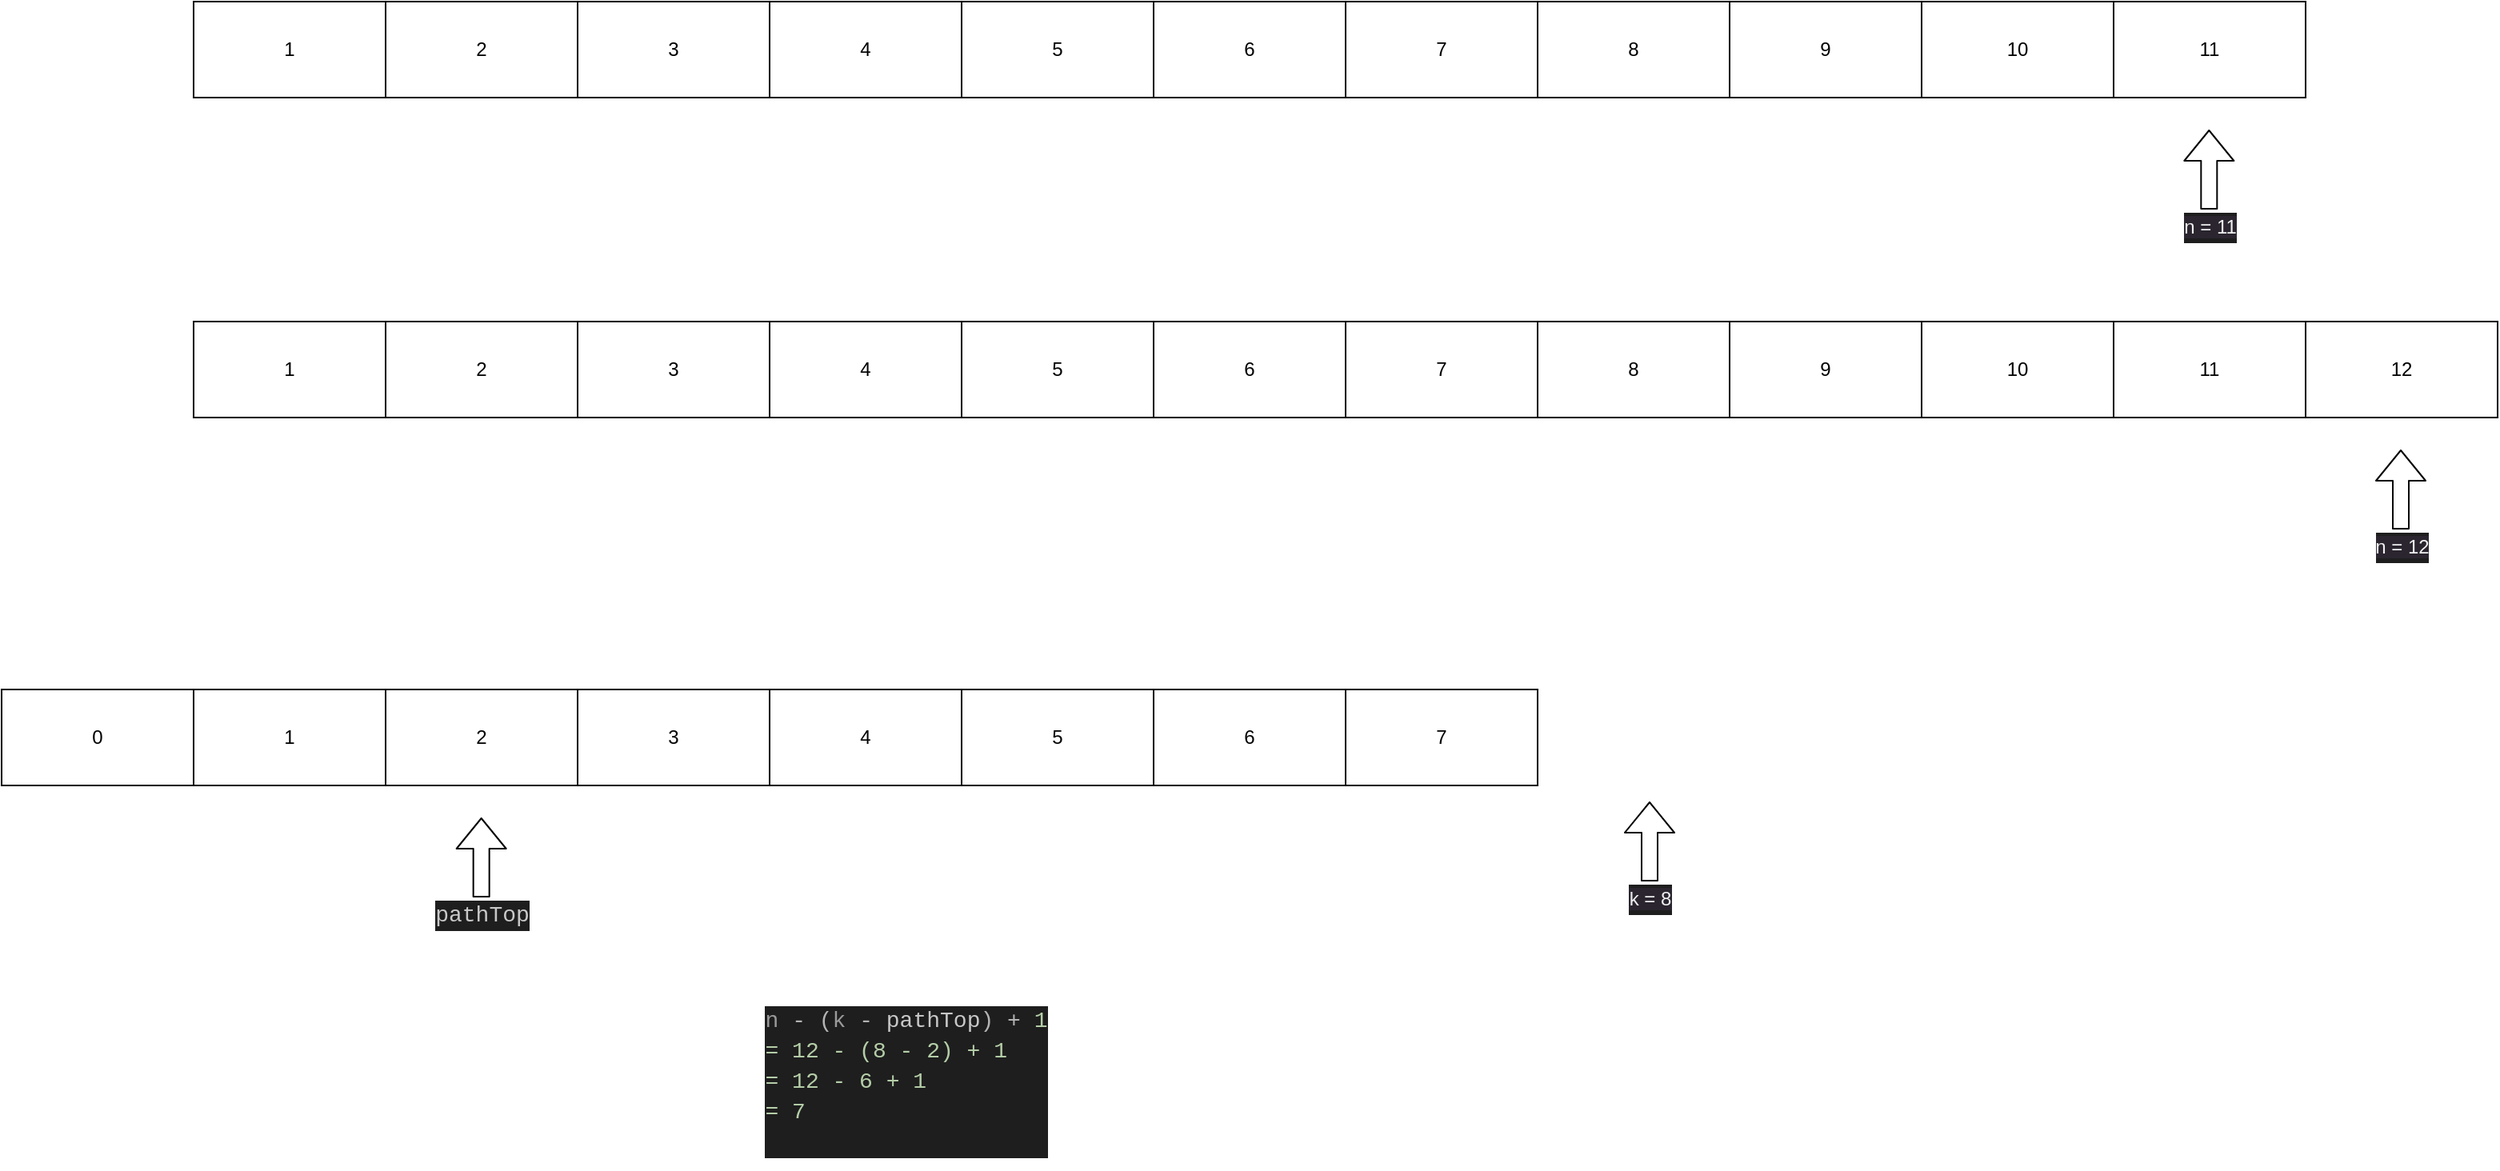<mxfile>
    <diagram id="t5jQYRuZ8Mw921stEH7M" name="Page-1">
        <mxGraphModel dx="1903" dy="1335" grid="1" gridSize="10" guides="1" tooltips="1" connect="1" arrows="1" fold="1" page="1" pageScale="1" pageWidth="850" pageHeight="1100" math="0" shadow="0">
            <root>
                <mxCell id="0"/>
                <mxCell id="1" parent="0"/>
                <mxCell id="3" value="0" style="rounded=0;whiteSpace=wrap;html=1;" parent="1" vertex="1">
                    <mxGeometry x="40" y="470" width="120" height="60" as="geometry"/>
                </mxCell>
                <mxCell id="4" value="1" style="rounded=0;whiteSpace=wrap;html=1;" parent="1" vertex="1">
                    <mxGeometry x="160" y="470" width="120" height="60" as="geometry"/>
                </mxCell>
                <mxCell id="5" value="2" style="rounded=0;whiteSpace=wrap;html=1;" parent="1" vertex="1">
                    <mxGeometry x="280" y="470" width="120" height="60" as="geometry"/>
                </mxCell>
                <mxCell id="6" value="3" style="rounded=0;whiteSpace=wrap;html=1;" parent="1" vertex="1">
                    <mxGeometry x="400" y="470" width="120" height="60" as="geometry"/>
                </mxCell>
                <mxCell id="7" value="4" style="rounded=0;whiteSpace=wrap;html=1;" parent="1" vertex="1">
                    <mxGeometry x="520" y="470" width="120" height="60" as="geometry"/>
                </mxCell>
                <mxCell id="8" value="5" style="rounded=0;whiteSpace=wrap;html=1;" parent="1" vertex="1">
                    <mxGeometry x="640" y="470" width="120" height="60" as="geometry"/>
                </mxCell>
                <mxCell id="9" value="6" style="rounded=0;whiteSpace=wrap;html=1;" parent="1" vertex="1">
                    <mxGeometry x="760" y="470" width="120" height="60" as="geometry"/>
                </mxCell>
                <mxCell id="10" value="7" style="rounded=0;whiteSpace=wrap;html=1;" parent="1" vertex="1">
                    <mxGeometry x="880" y="470" width="120" height="60" as="geometry"/>
                </mxCell>
                <mxCell id="12" value="" style="shape=flexArrow;endArrow=classic;html=1;" parent="1" edge="1">
                    <mxGeometry width="50" height="50" relative="1" as="geometry">
                        <mxPoint x="339.83" y="600" as="sourcePoint"/>
                        <mxPoint x="339.83" y="550" as="targetPoint"/>
                    </mxGeometry>
                </mxCell>
                <mxCell id="13" value="&lt;span style=&quot;color: rgba(0, 0, 0, 0); font-family: monospace; font-size: 0px; text-align: start; background-color: rgb(42, 37, 47);&quot;&gt;%3CmxGraphModel%3E%3Croot%3E%3CmxCell%20id%3D%220%22%2F%3E%3CmxCell%20id%3D%221%22%20parent%3D%220%22%2F%3E%3CmxCell%20id%3D%222%22%20value%3D%22%22%20style%3D%22rounded%3D0%3BwhiteSpace%3Dwrap%3Bhtml%3D1%3B%22%20vertex%3D%221%22%20parent%3D%221%22%3E%3CmxGeometry%20x%3D%2280%22%20y%3D%22120%22%20width%3D%22120%22%20height%3D%2260%22%20as%3D%22geometry%22%2F%3E%3C%2FmxCell%3E%3CmxCell%20id%3D%223%22%20value%3D%22%22%20style%3D%22rounded%3D0%3BwhiteSpace%3Dwrap%3Bhtml%3D1%3B%22%20vertex%3D%221%22%20parent%3D%221%22%3E%3CmxGeometry%20x%3D%22200%22%20y%3D%22120%22%20width%3D%22120%22%20height%3D%2260%22%20as%3D%22geometry%22%2F%3E%3C%2FmxCell%3E%3CmxCell%20id%3D%224%22%20value%3D%22%22%20style%3D%22rounded%3D0%3BwhiteSpace%3Dwrap%3Bhtml%3D1%3B%22%20vertex%3D%221%22%20parent%3D%221%22%3E%3CmxGeometry%20x%3D%22320%22%20y%3D%22120%22%20width%3D%22120%22%20height%3D%2260%22%20as%3D%22geometry%22%2F%3E%3C%2FmxCell%3E%3CmxCell%20id%3D%225%22%20value%3D%22%22%20style%3D%22rounded%3D0%3BwhiteSpace%3Dwrap%3Bhtml%3D1%3B%22%20vertex%3D%221%22%20parent%3D%221%22%3E%3CmxGeometry%20x%3D%22440%22%20y%3D%22120%22%20width%3D%22120%22%20height%3D%2260%22%20as%3D%22geometry%22%2F%3E%3C%2FmxCell%3E%3C%2Froot%3E%3C%2FmxGraphModel%3E&lt;/span&gt;" style="edgeLabel;html=1;align=center;verticalAlign=middle;resizable=0;points=[];" vertex="1" connectable="0" parent="12">
                    <mxGeometry x="-0.488" y="1" relative="1" as="geometry">
                        <mxPoint y="33" as="offset"/>
                    </mxGeometry>
                </mxCell>
                <mxCell id="14" value="&lt;div style=&quot;color: rgb(218, 218, 218); background-color: rgb(30, 30, 30); font-family: Consolas, &amp;quot;Courier New&amp;quot;, monospace; font-size: 14px; line-height: 19px;&quot;&gt;&lt;span style=&quot;color: #c8c8c8;&quot;&gt;pathTop&lt;/span&gt;&lt;/div&gt;" style="edgeLabel;html=1;align=center;verticalAlign=middle;resizable=0;points=[];" vertex="1" connectable="0" parent="12">
                    <mxGeometry x="-0.819" y="2" relative="1" as="geometry">
                        <mxPoint x="2" y="15" as="offset"/>
                    </mxGeometry>
                </mxCell>
                <mxCell id="16" value="" style="shape=flexArrow;endArrow=classic;html=1;" edge="1" parent="1">
                    <mxGeometry width="50" height="50" relative="1" as="geometry">
                        <mxPoint x="1070" y="590" as="sourcePoint"/>
                        <mxPoint x="1070" y="540" as="targetPoint"/>
                    </mxGeometry>
                </mxCell>
                <mxCell id="17" value="&lt;span style=&quot;color: rgba(0, 0, 0, 0); font-family: monospace; font-size: 0px; text-align: start; background-color: rgb(42, 37, 47);&quot;&gt;%3CmxGraphModel%3E%3Croot%3E%3CmxCell%20id%3D%220%22%2F%3E%3CmxCell%20id%3D%221%22%20parent%3D%220%22%2F%3E%3CmxCell%20id%3D%222%22%20value%3D%22%22%20style%3D%22rounded%3D0%3BwhiteSpace%3Dwrap%3Bhtml%3D1%3B%22%20vertex%3D%221%22%20parent%3D%221%22%3E%3CmxGeometry%20x%3D%2280%22%20y%3D%22120%22%20width%3D%22120%22%20height%3D%2260%22%20as%3D%22geometry%22%2F%3E%3C%2FmxCell%3E%3CmxCell%20id%3D%223%22%20value%3D%22%22%20style%3D%22rounded%3D0%3BwhiteSpace%3Dwrap%3Bhtml%3D1%3B%22%20vertex%3D%221%22%20parent%3D%221%22%3E%3CmxGeometry%20x%3D%22200%22%20y%3D%22120%22%20width%3D%22120%22%20height%3D%2260%22%20as%3D%22geometry%22%2F%3E%3C%2FmxCell%3E%3CmxCell%20id%3D%224%22%20value%3D%22%22%20style%3D%22rounded%3D0%3BwhiteSpace%3Dwrap%3Bhtml%3D1%3B%22%20vertex%3D%221%22%20parent%3D%221%22%3E%3CmxGeometry%20x%3D%22320%22%20y%3D%22120%22%20width%3D%22120%22%20height%3D%2260%22%20as%3D%22geometry%22%2F%3E%3C%2FmxCell%3E%3CmxCell%20id%3D%225%22%20value%3D%22%22%20style%3D%22rounded%3D0%3BwhiteSpace%3Dwrap%3Bhtml%3D1%3B%22%20vertex%3D%221%22%20parent%3D%221%22%3E%3CmxGeometry%20x%3D%22440%22%20y%3D%22120%22%20width%3D%22120%22%20height%3D%2260%22%20as%3D%22geometry%22%2F%3E%3C%2FmxCell%3E%3C%2Froot%3E%3C%2FmxGraphModel%3E&lt;/span&gt;" style="edgeLabel;html=1;align=center;verticalAlign=middle;resizable=0;points=[];" vertex="1" connectable="0" parent="16">
                    <mxGeometry x="-0.488" y="1" relative="1" as="geometry">
                        <mxPoint y="33" as="offset"/>
                    </mxGeometry>
                </mxCell>
                <mxCell id="18" value="&lt;div style=&quot;color: rgb(218, 218, 218); background-color: rgb(30, 30, 30); font-family: Consolas, &amp;quot;Courier New&amp;quot;, monospace; font-size: 14px; line-height: 19px;&quot;&gt;&lt;span style=&quot;color: rgb(240, 240, 240); font-family: Helvetica; font-size: 12px; background-color: rgb(42, 37, 47);&quot;&gt;k = 8&lt;/span&gt;&lt;br&gt;&lt;/div&gt;" style="edgeLabel;html=1;align=center;verticalAlign=middle;resizable=0;points=[];" vertex="1" connectable="0" parent="16">
                    <mxGeometry x="-0.819" y="2" relative="1" as="geometry">
                        <mxPoint x="2" y="15" as="offset"/>
                    </mxGeometry>
                </mxCell>
                <mxCell id="25" value="1" style="rounded=0;whiteSpace=wrap;html=1;" vertex="1" parent="1">
                    <mxGeometry x="160" y="40" width="120" height="60" as="geometry"/>
                </mxCell>
                <mxCell id="26" value="2" style="rounded=0;whiteSpace=wrap;html=1;" vertex="1" parent="1">
                    <mxGeometry x="280" y="40" width="120" height="60" as="geometry"/>
                </mxCell>
                <mxCell id="27" value="3" style="rounded=0;whiteSpace=wrap;html=1;" vertex="1" parent="1">
                    <mxGeometry x="400" y="40" width="120" height="60" as="geometry"/>
                </mxCell>
                <mxCell id="28" value="4" style="rounded=0;whiteSpace=wrap;html=1;" vertex="1" parent="1">
                    <mxGeometry x="520" y="40" width="120" height="60" as="geometry"/>
                </mxCell>
                <mxCell id="29" value="5" style="rounded=0;whiteSpace=wrap;html=1;" vertex="1" parent="1">
                    <mxGeometry x="640" y="40" width="120" height="60" as="geometry"/>
                </mxCell>
                <mxCell id="30" value="6" style="rounded=0;whiteSpace=wrap;html=1;" vertex="1" parent="1">
                    <mxGeometry x="760" y="40" width="120" height="60" as="geometry"/>
                </mxCell>
                <mxCell id="31" value="7" style="rounded=0;whiteSpace=wrap;html=1;" vertex="1" parent="1">
                    <mxGeometry x="880" y="40" width="120" height="60" as="geometry"/>
                </mxCell>
                <mxCell id="32" value="8" style="rounded=0;whiteSpace=wrap;html=1;" vertex="1" parent="1">
                    <mxGeometry x="1000" y="40" width="120" height="60" as="geometry"/>
                </mxCell>
                <mxCell id="33" value="9" style="rounded=0;whiteSpace=wrap;html=1;" vertex="1" parent="1">
                    <mxGeometry x="1120" y="40" width="120" height="60" as="geometry"/>
                </mxCell>
                <mxCell id="34" value="10" style="rounded=0;whiteSpace=wrap;html=1;" vertex="1" parent="1">
                    <mxGeometry x="1240" y="40" width="120" height="60" as="geometry"/>
                </mxCell>
                <mxCell id="35" value="" style="shape=flexArrow;endArrow=classic;html=1;" edge="1" parent="1">
                    <mxGeometry width="50" height="50" relative="1" as="geometry">
                        <mxPoint x="1419.66" y="170" as="sourcePoint"/>
                        <mxPoint x="1419.66" y="120" as="targetPoint"/>
                    </mxGeometry>
                </mxCell>
                <mxCell id="36" value="&lt;span style=&quot;color: rgba(0, 0, 0, 0); font-family: monospace; font-size: 0px; text-align: start; background-color: rgb(42, 37, 47);&quot;&gt;%3CmxGraphModel%3E%3Croot%3E%3CmxCell%20id%3D%220%22%2F%3E%3CmxCell%20id%3D%221%22%20parent%3D%220%22%2F%3E%3CmxCell%20id%3D%222%22%20value%3D%22%22%20style%3D%22rounded%3D0%3BwhiteSpace%3Dwrap%3Bhtml%3D1%3B%22%20vertex%3D%221%22%20parent%3D%221%22%3E%3CmxGeometry%20x%3D%2280%22%20y%3D%22120%22%20width%3D%22120%22%20height%3D%2260%22%20as%3D%22geometry%22%2F%3E%3C%2FmxCell%3E%3CmxCell%20id%3D%223%22%20value%3D%22%22%20style%3D%22rounded%3D0%3BwhiteSpace%3Dwrap%3Bhtml%3D1%3B%22%20vertex%3D%221%22%20parent%3D%221%22%3E%3CmxGeometry%20x%3D%22200%22%20y%3D%22120%22%20width%3D%22120%22%20height%3D%2260%22%20as%3D%22geometry%22%2F%3E%3C%2FmxCell%3E%3CmxCell%20id%3D%224%22%20value%3D%22%22%20style%3D%22rounded%3D0%3BwhiteSpace%3Dwrap%3Bhtml%3D1%3B%22%20vertex%3D%221%22%20parent%3D%221%22%3E%3CmxGeometry%20x%3D%22320%22%20y%3D%22120%22%20width%3D%22120%22%20height%3D%2260%22%20as%3D%22geometry%22%2F%3E%3C%2FmxCell%3E%3CmxCell%20id%3D%225%22%20value%3D%22%22%20style%3D%22rounded%3D0%3BwhiteSpace%3Dwrap%3Bhtml%3D1%3B%22%20vertex%3D%221%22%20parent%3D%221%22%3E%3CmxGeometry%20x%3D%22440%22%20y%3D%22120%22%20width%3D%22120%22%20height%3D%2260%22%20as%3D%22geometry%22%2F%3E%3C%2FmxCell%3E%3C%2Froot%3E%3C%2FmxGraphModel%3E&lt;/span&gt;" style="edgeLabel;html=1;align=center;verticalAlign=middle;resizable=0;points=[];" vertex="1" connectable="0" parent="35">
                    <mxGeometry x="-0.488" y="1" relative="1" as="geometry">
                        <mxPoint y="33" as="offset"/>
                    </mxGeometry>
                </mxCell>
                <mxCell id="37" value="&lt;div style=&quot;color: rgb(218, 218, 218); background-color: rgb(30, 30, 30); font-family: Consolas, &amp;quot;Courier New&amp;quot;, monospace; font-size: 14px; line-height: 19px;&quot;&gt;&lt;span style=&quot;color: rgb(240, 240, 240); font-family: Helvetica; font-size: 12px; background-color: rgb(42, 37, 47);&quot;&gt;n&lt;/span&gt;&lt;span style=&quot;background-color: rgb(42, 37, 47); color: rgb(240, 240, 240); font-family: Helvetica; font-size: 12px;&quot;&gt;&amp;nbsp;= 11&lt;/span&gt;&lt;/div&gt;" style="edgeLabel;html=1;align=center;verticalAlign=middle;resizable=0;points=[];" vertex="1" connectable="0" parent="35">
                    <mxGeometry x="-0.819" y="2" relative="1" as="geometry">
                        <mxPoint x="2" y="15" as="offset"/>
                    </mxGeometry>
                </mxCell>
                <mxCell id="38" value="&lt;div style=&quot;color: rgb(218, 218, 218); background-color: rgb(30, 30, 30); font-family: Consolas, &amp;quot;Courier New&amp;quot;, monospace; font-size: 14px; line-height: 19px;&quot;&gt;&lt;span style=&quot;color: #9a9a9a;&quot;&gt;n&lt;/span&gt; &lt;span style=&quot;color: #b4b4b4;&quot;&gt;-&lt;/span&gt; &lt;span style=&quot;color: #b4b4b4;&quot;&gt;(&lt;/span&gt;&lt;span style=&quot;color: #9a9a9a;&quot;&gt;k&lt;/span&gt; &lt;span style=&quot;color: #b4b4b4;&quot;&gt;-&lt;/span&gt; &lt;span style=&quot;color: #c8c8c8;&quot;&gt;pathTop&lt;/span&gt;&lt;span style=&quot;color: #b4b4b4;&quot;&gt;)&lt;/span&gt; &lt;span style=&quot;color: #b4b4b4;&quot;&gt;+&lt;/span&gt; &lt;span style=&quot;color: #b5cea8;&quot;&gt;1&lt;/span&gt;&lt;/div&gt;&lt;div style=&quot;text-align: left; color: rgb(218, 218, 218); background-color: rgb(30, 30, 30); font-family: Consolas, &amp;quot;Courier New&amp;quot;, monospace; font-size: 14px; line-height: 19px;&quot;&gt;&lt;span style=&quot;color: #b5cea8;&quot;&gt;= 12 - (8 - 2) + 1&lt;/span&gt;&lt;/div&gt;&lt;div style=&quot;text-align: left; color: rgb(218, 218, 218); background-color: rgb(30, 30, 30); font-family: Consolas, &amp;quot;Courier New&amp;quot;, monospace; font-size: 14px; line-height: 19px;&quot;&gt;&lt;span style=&quot;color: #b5cea8;&quot;&gt;= 12 - 6 + 1&lt;/span&gt;&lt;/div&gt;&lt;div style=&quot;text-align: left; color: rgb(218, 218, 218); background-color: rgb(30, 30, 30); font-family: Consolas, &amp;quot;Courier New&amp;quot;, monospace; font-size: 14px; line-height: 19px;&quot;&gt;&lt;span style=&quot;color: #b5cea8;&quot;&gt;= 7&lt;/span&gt;&lt;/div&gt;&lt;div style=&quot;color: rgb(218, 218, 218); background-color: rgb(30, 30, 30); font-family: Consolas, &amp;quot;Courier New&amp;quot;, monospace; font-size: 14px; line-height: 19px;&quot;&gt;&lt;span style=&quot;color: #b5cea8;&quot;&gt;&lt;br&gt;&lt;/span&gt;&lt;/div&gt;" style="text;html=1;align=center;verticalAlign=middle;resizable=0;points=[];autosize=1;strokeColor=none;fillColor=none;" vertex="1" parent="1">
                    <mxGeometry x="510" y="660" width="190" height="110" as="geometry"/>
                </mxCell>
                <mxCell id="39" value="11" style="rounded=0;whiteSpace=wrap;html=1;" vertex="1" parent="1">
                    <mxGeometry x="1360" y="40" width="120" height="60" as="geometry"/>
                </mxCell>
                <mxCell id="40" value="1" style="rounded=0;whiteSpace=wrap;html=1;" vertex="1" parent="1">
                    <mxGeometry x="160" y="240" width="120" height="60" as="geometry"/>
                </mxCell>
                <mxCell id="41" value="2" style="rounded=0;whiteSpace=wrap;html=1;" vertex="1" parent="1">
                    <mxGeometry x="280" y="240" width="120" height="60" as="geometry"/>
                </mxCell>
                <mxCell id="42" value="3" style="rounded=0;whiteSpace=wrap;html=1;" vertex="1" parent="1">
                    <mxGeometry x="400" y="240" width="120" height="60" as="geometry"/>
                </mxCell>
                <mxCell id="43" value="4" style="rounded=0;whiteSpace=wrap;html=1;" vertex="1" parent="1">
                    <mxGeometry x="520" y="240" width="120" height="60" as="geometry"/>
                </mxCell>
                <mxCell id="44" value="5" style="rounded=0;whiteSpace=wrap;html=1;" vertex="1" parent="1">
                    <mxGeometry x="640" y="240" width="120" height="60" as="geometry"/>
                </mxCell>
                <mxCell id="45" value="6" style="rounded=0;whiteSpace=wrap;html=1;" vertex="1" parent="1">
                    <mxGeometry x="760" y="240" width="120" height="60" as="geometry"/>
                </mxCell>
                <mxCell id="46" value="7" style="rounded=0;whiteSpace=wrap;html=1;" vertex="1" parent="1">
                    <mxGeometry x="880" y="240" width="120" height="60" as="geometry"/>
                </mxCell>
                <mxCell id="47" value="8" style="rounded=0;whiteSpace=wrap;html=1;" vertex="1" parent="1">
                    <mxGeometry x="1000" y="240" width="120" height="60" as="geometry"/>
                </mxCell>
                <mxCell id="48" value="9" style="rounded=0;whiteSpace=wrap;html=1;" vertex="1" parent="1">
                    <mxGeometry x="1120" y="240" width="120" height="60" as="geometry"/>
                </mxCell>
                <mxCell id="49" value="10" style="rounded=0;whiteSpace=wrap;html=1;" vertex="1" parent="1">
                    <mxGeometry x="1240" y="240" width="120" height="60" as="geometry"/>
                </mxCell>
                <mxCell id="50" value="" style="shape=flexArrow;endArrow=classic;html=1;" edge="1" parent="1">
                    <mxGeometry width="50" height="50" relative="1" as="geometry">
                        <mxPoint x="1539.5" y="370" as="sourcePoint"/>
                        <mxPoint x="1539.5" y="320" as="targetPoint"/>
                    </mxGeometry>
                </mxCell>
                <mxCell id="51" value="&lt;span style=&quot;color: rgba(0, 0, 0, 0); font-family: monospace; font-size: 0px; text-align: start; background-color: rgb(42, 37, 47);&quot;&gt;%3CmxGraphModel%3E%3Croot%3E%3CmxCell%20id%3D%220%22%2F%3E%3CmxCell%20id%3D%221%22%20parent%3D%220%22%2F%3E%3CmxCell%20id%3D%222%22%20value%3D%22%22%20style%3D%22rounded%3D0%3BwhiteSpace%3Dwrap%3Bhtml%3D1%3B%22%20vertex%3D%221%22%20parent%3D%221%22%3E%3CmxGeometry%20x%3D%2280%22%20y%3D%22120%22%20width%3D%22120%22%20height%3D%2260%22%20as%3D%22geometry%22%2F%3E%3C%2FmxCell%3E%3CmxCell%20id%3D%223%22%20value%3D%22%22%20style%3D%22rounded%3D0%3BwhiteSpace%3Dwrap%3Bhtml%3D1%3B%22%20vertex%3D%221%22%20parent%3D%221%22%3E%3CmxGeometry%20x%3D%22200%22%20y%3D%22120%22%20width%3D%22120%22%20height%3D%2260%22%20as%3D%22geometry%22%2F%3E%3C%2FmxCell%3E%3CmxCell%20id%3D%224%22%20value%3D%22%22%20style%3D%22rounded%3D0%3BwhiteSpace%3Dwrap%3Bhtml%3D1%3B%22%20vertex%3D%221%22%20parent%3D%221%22%3E%3CmxGeometry%20x%3D%22320%22%20y%3D%22120%22%20width%3D%22120%22%20height%3D%2260%22%20as%3D%22geometry%22%2F%3E%3C%2FmxCell%3E%3CmxCell%20id%3D%225%22%20value%3D%22%22%20style%3D%22rounded%3D0%3BwhiteSpace%3Dwrap%3Bhtml%3D1%3B%22%20vertex%3D%221%22%20parent%3D%221%22%3E%3CmxGeometry%20x%3D%22440%22%20y%3D%22120%22%20width%3D%22120%22%20height%3D%2260%22%20as%3D%22geometry%22%2F%3E%3C%2FmxCell%3E%3C%2Froot%3E%3C%2FmxGraphModel%3E&lt;/span&gt;" style="edgeLabel;html=1;align=center;verticalAlign=middle;resizable=0;points=[];" vertex="1" connectable="0" parent="50">
                    <mxGeometry x="-0.488" y="1" relative="1" as="geometry">
                        <mxPoint y="33" as="offset"/>
                    </mxGeometry>
                </mxCell>
                <mxCell id="52" value="&lt;div style=&quot;color: rgb(218, 218, 218); background-color: rgb(30, 30, 30); font-family: Consolas, &amp;quot;Courier New&amp;quot;, monospace; font-size: 14px; line-height: 19px;&quot;&gt;&lt;span style=&quot;color: rgb(240, 240, 240); font-family: Helvetica; font-size: 12px; background-color: rgb(42, 37, 47);&quot;&gt;n&lt;/span&gt;&lt;span style=&quot;background-color: rgb(42, 37, 47); color: rgb(240, 240, 240); font-family: Helvetica; font-size: 12px;&quot;&gt;&amp;nbsp;= 12&lt;/span&gt;&lt;/div&gt;" style="edgeLabel;html=1;align=center;verticalAlign=middle;resizable=0;points=[];" vertex="1" connectable="0" parent="50">
                    <mxGeometry x="-0.819" y="2" relative="1" as="geometry">
                        <mxPoint x="2" y="15" as="offset"/>
                    </mxGeometry>
                </mxCell>
                <mxCell id="53" value="11" style="rounded=0;whiteSpace=wrap;html=1;" vertex="1" parent="1">
                    <mxGeometry x="1360" y="240" width="120" height="60" as="geometry"/>
                </mxCell>
                <mxCell id="54" value="12" style="rounded=0;whiteSpace=wrap;html=1;" vertex="1" parent="1">
                    <mxGeometry x="1480" y="240" width="120" height="60" as="geometry"/>
                </mxCell>
            </root>
        </mxGraphModel>
    </diagram>
</mxfile>